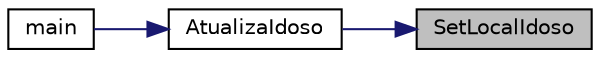 digraph "SetLocalIdoso"
{
 // LATEX_PDF_SIZE
  edge [fontname="Helvetica",fontsize="10",labelfontname="Helvetica",labelfontsize="10"];
  node [fontname="Helvetica",fontsize="10",shape=record];
  rankdir="RL";
  Node1 [label="SetLocalIdoso",height=0.2,width=0.4,color="black", fillcolor="grey75", style="filled", fontcolor="black",tooltip="Define o Local do Idoso para as novas coordenadas."];
  Node1 -> Node2 [dir="back",color="midnightblue",fontsize="10",style="solid"];
  Node2 [label="AtualizaIdoso",height=0.2,width=0.4,color="black", fillcolor="white", style="filled",URL="$idoso_8h.html#a9f1d51ea97ea9f557a840325ef5fb737",tooltip="Faz a leitura de uma nova linha do arquivo referente ao Idoso, atualizando seus dados no dado tempo."];
  Node2 -> Node3 [dir="back",color="midnightblue",fontsize="10",style="solid"];
  Node3 [label="main",height=0.2,width=0.4,color="black", fillcolor="white", style="filled",URL="$cliente_8c.html#a0ddf1224851353fc92bfbff6f499fa97",tooltip=" "];
}
